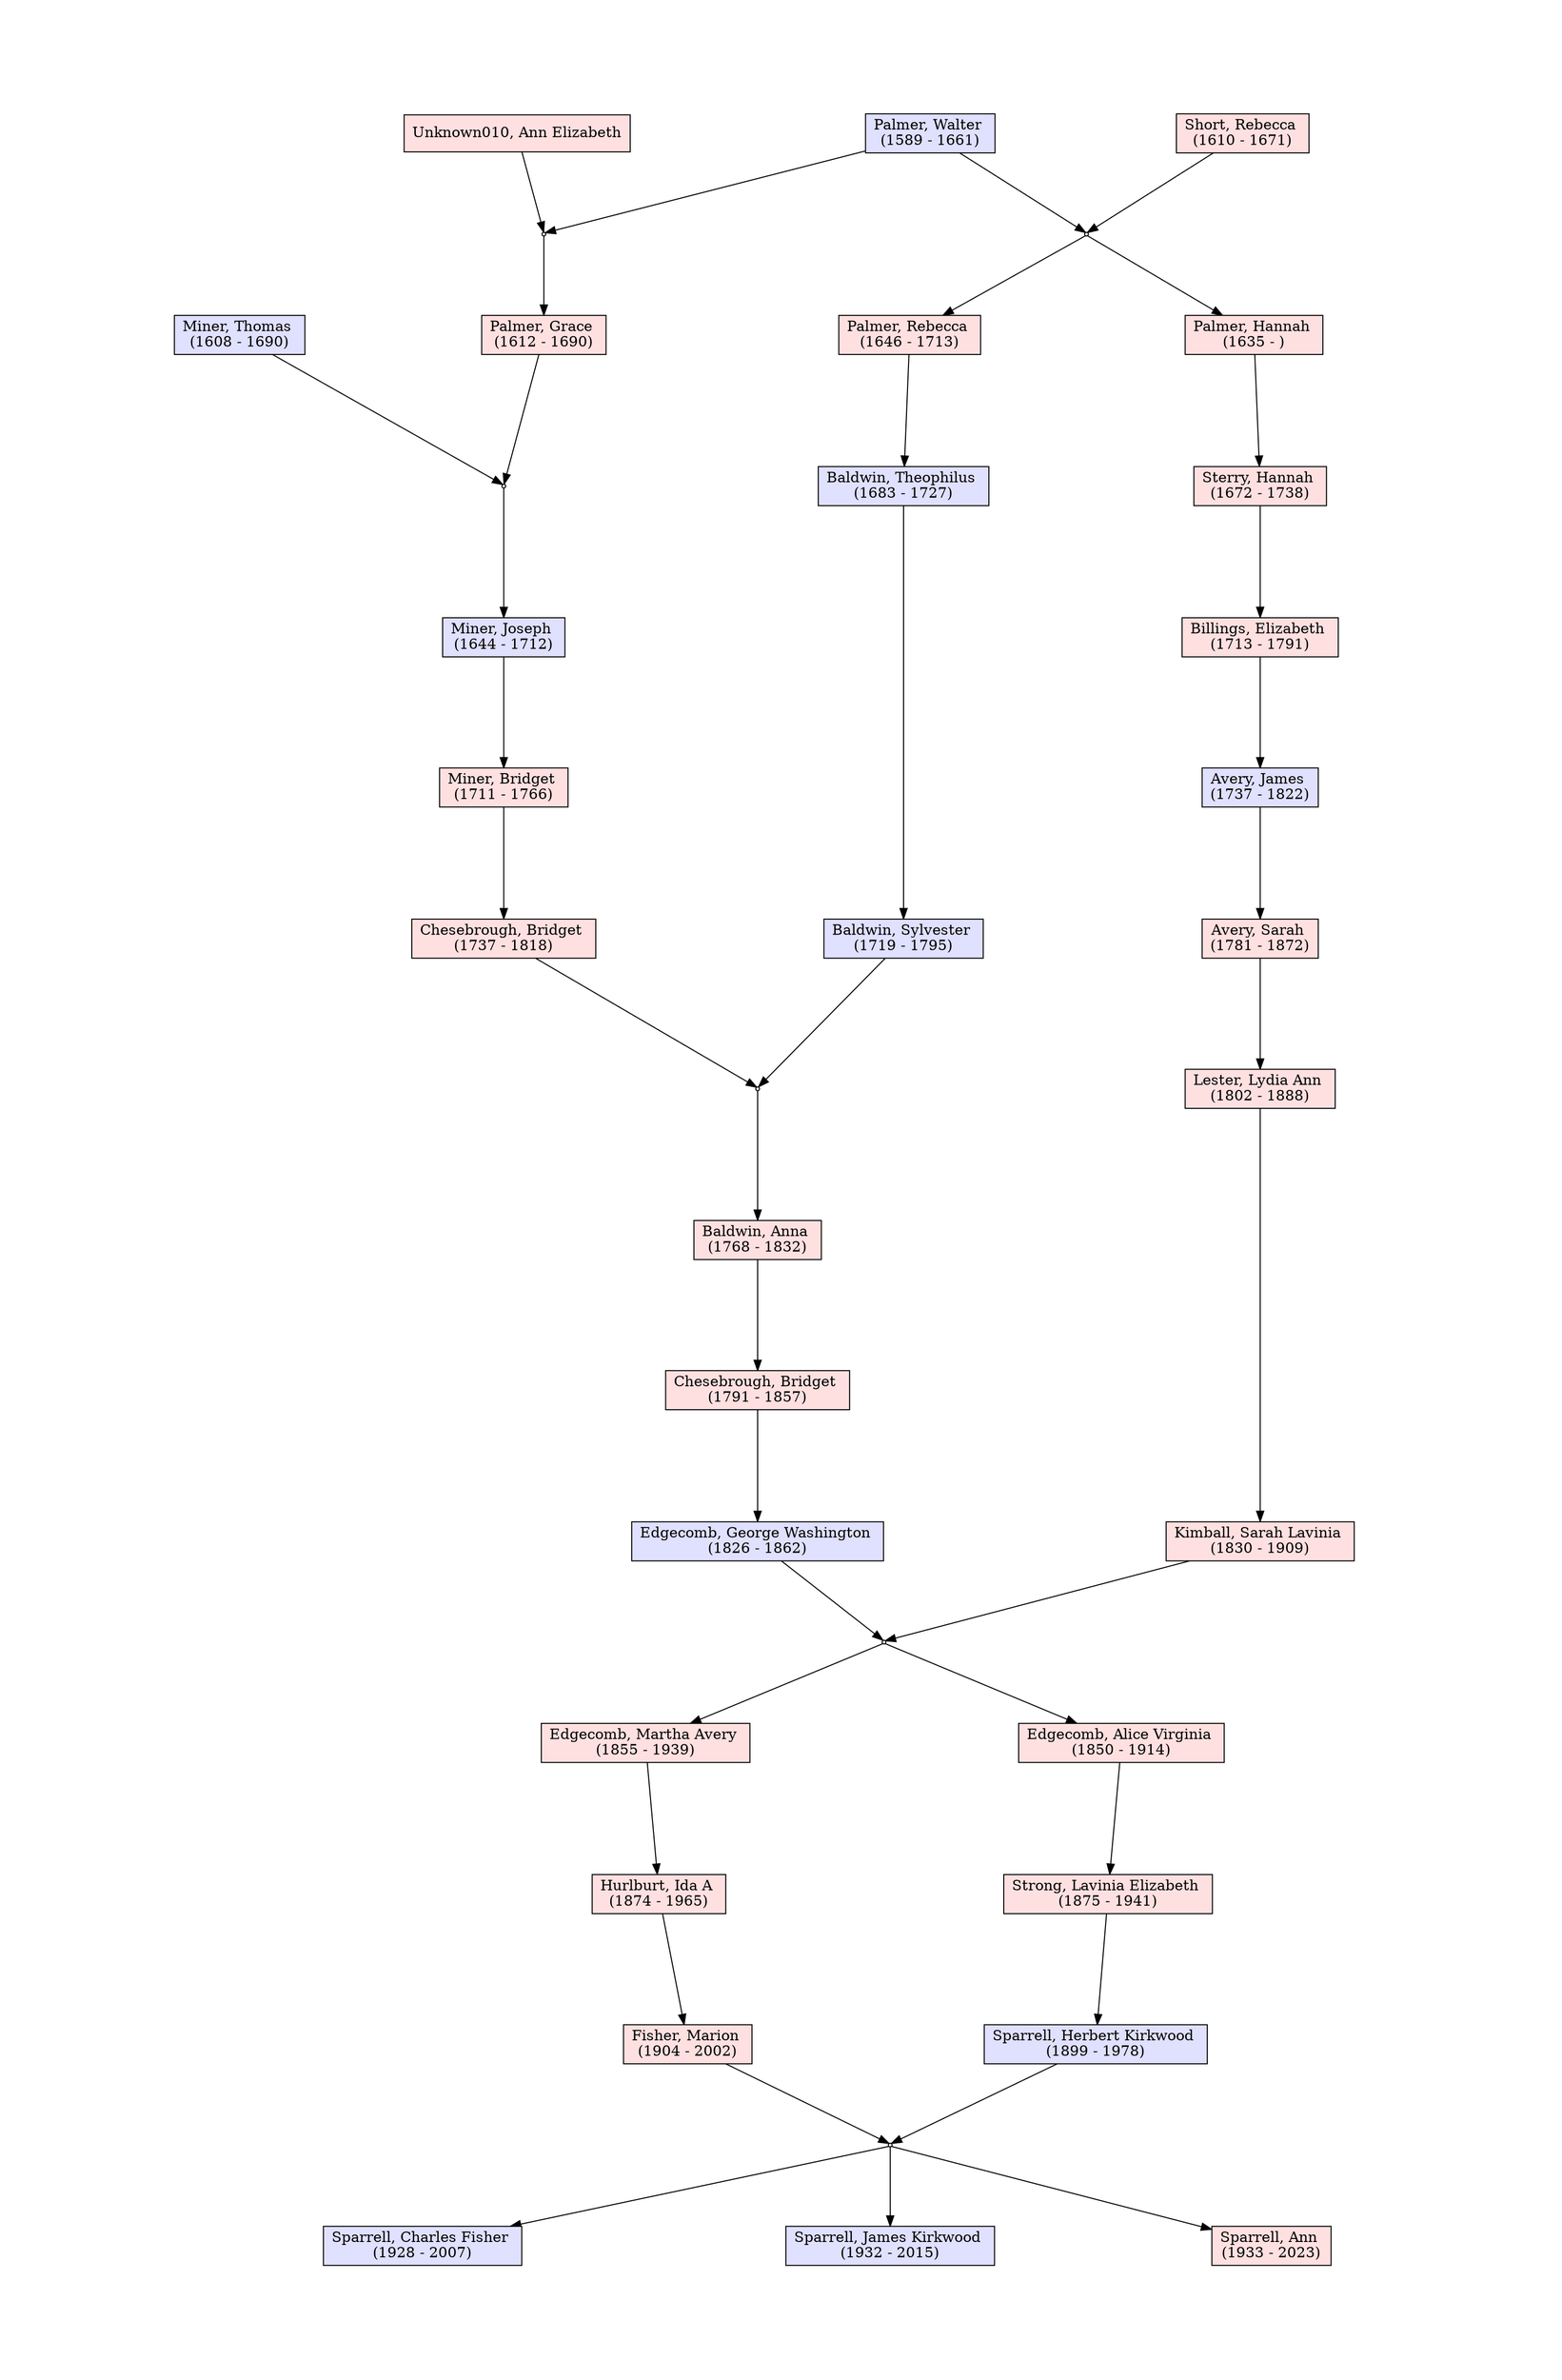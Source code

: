 digraph GRAMPS_graph
{
  bgcolor=white;
  center="true"; 
  charset="utf8";
  concentrate="false";
  dpi="72";
  graph [fontsize=14];
  margin="1.00,1.00"; 
  mclimit="99";
  nodesep="0.20";
  outputorder="edgesfirst";
#  page="21.00,32.00";
  pagedir="BL";
  rankdir="TB";
  ranksep="0.20";
  ratio="fill";
  searchsize="100";
  size="18.99,29.99"; 
  splines="true";

  edge [len=0.5 style=solid fontsize=14];
  node [style=filled fontsize=14];

# Number of people in database:    885
# Number of people of interest:    46
# Number of families in database:  475
# Number of families of interest:  22
# Additional people removed:       0
# Additional families removed:     0
# Initial list of people of interest:
# -> I0720, Ann Elizabeth Unknown010
# -> I1386, Walter Palmer
# -> I0721, Rebecca Short

  I0193 [ shape="box" fillcolor="#e0e0ff" style="solid,filled" label=<Sparrell, Charles Fisher <BR/>(1928 - 2007)> ];
  I1249 [ shape="box" fillcolor="#ffe0e0" style="solid,filled" label=<Palmer, Rebecca <BR/>(1646 - 1713)> ];
  I1367 [ shape="box" fillcolor="#e0e0ff" style="solid,filled" label=<Baldwin, Sylvester <BR/>(1719 - 1795)> ];
  I1383 [ shape="box" fillcolor="#e0e0ff" style="solid,filled" label=<Miner, Joseph <BR/>(1644 - 1712)> ];
  I1049 [ shape="box" fillcolor="#e0e0ff" style="solid,filled" label=<Edgecomb, George Washington <BR/>(1826 - 1862)> ];
  I0721 [ shape="box" fillcolor="#ffe0e0" style="solid,filled" label=<Short, Rebecca <BR/>(1610 - 1671)> ];
  I0376 [ shape="box" fillcolor="#ffe0e0" style="solid,filled" label=<Fisher, Marion <BR/>(1904 - 2002)> ];
  I0904 [ shape="box" fillcolor="#e0e0ff" style="solid,filled" label=<Sparrell, Herbert Kirkwood <BR/>(1899 - 1978)> ];
  I0000 [ shape="box" fillcolor="#e0e0ff" style="solid,filled" label=<Sparrell, James Kirkwood <BR/>(1932 - 2015)> ];
  I0655 [ shape="box" fillcolor="#e0e0ff" style="solid,filled" label=<Avery, James <BR/>(1737 - 1822)> ];
  I0720 [ shape="box" fillcolor="#ffe0e0" style="solid,filled" label=<Unknown010, Ann Elizabeth> ];
  I1071 [ shape="box" fillcolor="#ffe0e0" style="solid,filled" label=<Edgecomb, Martha Avery <BR/>(1855 - 1939)> ];
  I1386 [ shape="box" fillcolor="#e0e0ff" style="solid,filled" label=<Palmer, Walter <BR/>(1589 - 1661)> ];
  I1366 [ shape="box" fillcolor="#ffe0e0" style="solid,filled" label=<Baldwin, Anna <BR/>(1768 - 1832)> ];
  I0842 [ shape="box" fillcolor="#ffe0e0" style="solid,filled" label=<Palmer, Grace <BR/>(1612 - 1690)> ];
  I0407 [ shape="box" fillcolor="#ffe0e0" style="solid,filled" label=<Edgecomb, Alice Virginia <BR/>(1850 - 1914)> ];
  I1382 [ shape="box" fillcolor="#ffe0e0" style="solid,filled" label=<Miner, Bridget <BR/>(1711 - 1766)> ];
  I0658 [ shape="box" fillcolor="#ffe0e0" style="solid,filled" label=<Billings, Elizabeth <BR/>(1713 - 1791)> ];
  I1348 [ shape="box" fillcolor="#ffe0e0" style="solid,filled" label=<Avery, Sarah <BR/>(1781 - 1872)> ];
  I1093 [ shape="box" fillcolor="#ffe0e0" style="solid,filled" label=<Lester, Lydia Ann <BR/>(1802 - 1888)> ];
  I1368 [ shape="box" fillcolor="#ffe0e0" style="solid,filled" label=<Chesebrough, Bridget <BR/>(1737 - 1818)> ];
  I1060 [ shape="box" fillcolor="#ffe0e0" style="solid,filled" label=<Kimball, Sarah Lavinia <BR/>(1830 - 1909)> ];
  I0686 [ shape="box" fillcolor="#ffe0e0" style="solid,filled" label=<Palmer, Hannah <BR/>(1635 - )> ];
  I0680 [ shape="box" fillcolor="#ffe0e0" style="solid,filled" label=<Sterry, Hannah <BR/>(1672 - 1738)> ];
  I0194 [ shape="box" fillcolor="#ffe0e0" style="solid,filled" label=<Strong, Lavinia Elizabeth <BR/>(1875 - 1941)> ];
  I1389 [ shape="box" fillcolor="#e0e0ff" style="solid,filled" label=<Miner, Thomas <BR/>(1608 - 1690)> ];
  I1166 [ shape="box" fillcolor="#ffe0e0" style="solid,filled" label=<Chesebrough, Bridget <BR/>(1791 - 1857)> ];
  I1264 [ shape="box" fillcolor="#e0e0ff" style="solid,filled" label=<Baldwin, Theophilus <BR/>(1683 - 1727)> ];
  I0001 [ shape="box" fillcolor="#ffe0e0" style="solid,filled" label=<Sparrell, Ann <BR/>(1933 - 2023)> ];
  I0354 [ shape="box" fillcolor="#ffe0e0" style="solid,filled" label=<Hurlburt, Ida A <BR/>(1874 - 1965)> ];

  F0134 [ shape="point" fillcolor="#ffffe0" style="solid,filled" label="" ];
  F0260 [ shape="point" fillcolor="#ffffe0" style="solid,filled" label="1927\n3 children" ];
  F0383 [ shape="point" fillcolor="#ffffe0" style="solid,filled" label="1848\n2 children" ];
  F0135 [ shape="point" fillcolor="#ffffe0" style="solid,filled" label="1633\n2 children" ];
  F0205 [ shape="point" fillcolor="#ffffe0" style="solid,filled" label="1634" ];
  F0454 [ shape="point" fillcolor="#ffffe0" style="solid,filled" label="1759" ];

  { rank = same; I1386; I0720; I0721; }


  I1249 -> I1264; // child:  Theophilus Baldwin

  subgraph cluster_F0134
  {
  style="invis";
  I1386 -> F0134; // father: Walter Palmer
  I0720 -> F0134; // mother: Ann Elizabeth Unknown010
  }
  F0134 -> I0842; // child:  Grace Palmer

  I0354 -> I0376; // child:  Marion Fisher

  I0680 -> I0658; // child:  Elizabeth Billings

  I0407 -> I0194; // child:  Lavinia Elizabeth Strong

  I0194 -> I0904; // child:  Herbert Kirkwood Sparrell

  I1093 -> I1060; // child:  Sarah Lavinia Kimball

  I0658 -> I0655; // child:  James Avery

  I1071 -> I0354; // child:  Ida A Hurlburt

  I0686 -> I0680; // child:  Hannah Sterry

  I1348 -> I1093; // child:  Lydia Ann Lester

  subgraph cluster_F0260
  {
  style="invis";
  I0904 -> F0260; // father: Herbert Kirkwood Sparrell
  I0376 -> F0260; // mother: Marion Fisher
  }
  F0260 -> I0193; // child:  Charles Fisher Sparrell
  F0260 -> I0000; // child:  James Kirkwood Sparrell
  F0260 -> I0001; // child:  Ann Sparrell

  subgraph cluster_F0383
  {
  style="invis";
  I1049 -> F0383; // father: George Washington Edgecomb
  I1060 -> F0383; // mother: Sarah Lavinia Kimball
  }
  F0383 -> I0407; // child:  Alice Virginia Edgecomb
  F0383 -> I1071; // child:  Martha Avery Edgecomb

  I1383 -> I1382; // child:  Bridget Miner

  I1366 -> I1166; // child:  Bridget Chesebrough

  I1382 -> I1368; // child:  Bridget Chesebrough

  subgraph cluster_F0135
  {
  style="invis";
  I1386 -> F0135; // father: Walter Palmer
  I0721 -> F0135; // mother: Rebecca Short
  }
  F0135 -> I0686; // child:  Hannah Palmer
  F0135 -> I1249; // child:  Rebecca Palmer

  subgraph cluster_F0205
  {
  style="invis";
  I1389 -> F0205; // father: Thomas Miner
  I0842 -> F0205; // mother: Grace Palmer
  }
  F0205 -> I1383; // child:  Joseph Miner

  I1264 -> I1367; // child:  Sylvester Baldwin

  subgraph cluster_F0454
  {
  style="invis";
  I1367 -> F0454; // father: Sylvester Baldwin
  I1368 -> F0454; // mother: Bridget Chesebrough
  }
  F0454 -> I1366; // child:  Anna Baldwin

  I0655 -> I1348; // child:  Sarah Avery

  I1166 -> I1049; // child:  George Washington Edgecomb
}

